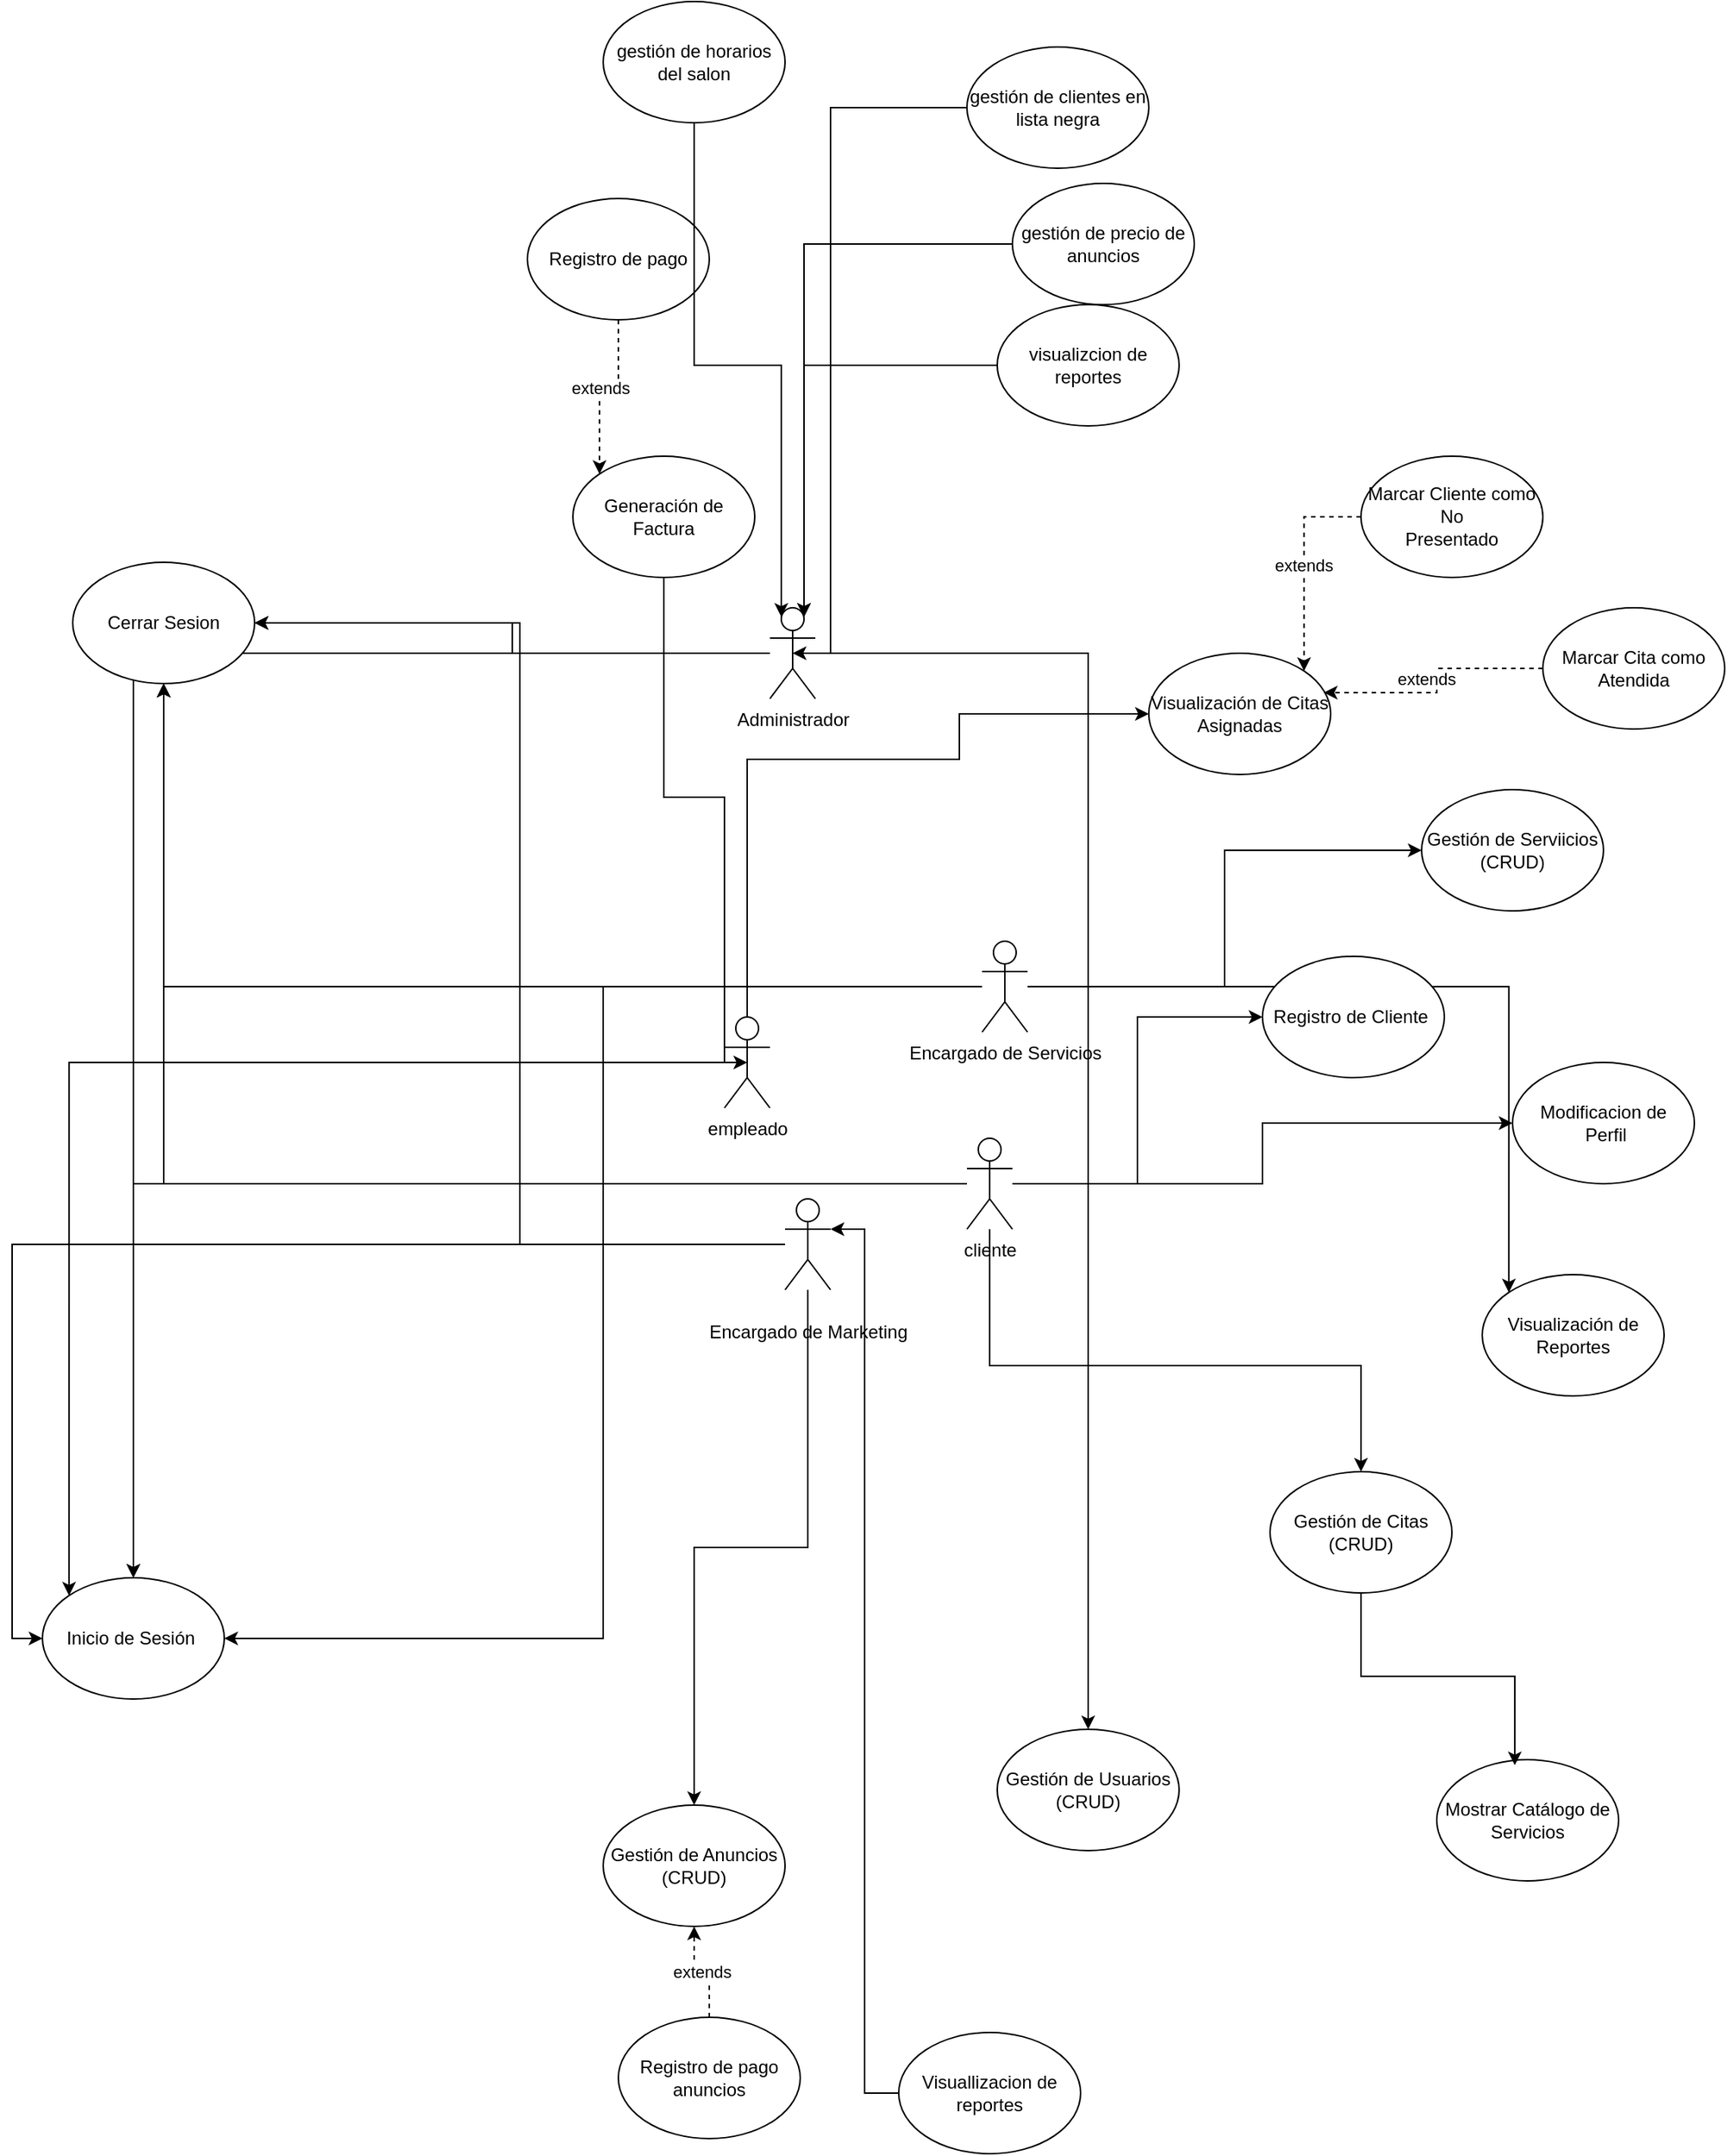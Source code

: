 <mxfile version="26.1.1">
  <diagram name="Page-1" id="2YBvvXClWsGukQMizWep">
    <mxGraphModel dx="3453" dy="3120" grid="1" gridSize="10" guides="1" tooltips="1" connect="1" arrows="1" fold="1" page="1" pageScale="1" pageWidth="850" pageHeight="1100" math="0" shadow="0">
      <root>
        <mxCell id="0" />
        <mxCell id="1" parent="0" />
        <mxCell id="k1BPt4xFjhslmdRLRVa1-23" style="edgeStyle=orthogonalEdgeStyle;rounded=0;orthogonalLoop=1;jettySize=auto;html=1;entryX=0;entryY=0;entryDx=0;entryDy=0;" edge="1" parent="1" source="k1BPt4xFjhslmdRLRVa1-1" target="k1BPt4xFjhslmdRLRVa1-16">
          <mxGeometry relative="1" as="geometry" />
        </mxCell>
        <mxCell id="k1BPt4xFjhslmdRLRVa1-27" style="edgeStyle=orthogonalEdgeStyle;rounded=0;orthogonalLoop=1;jettySize=auto;html=1;" edge="1" parent="1" source="k1BPt4xFjhslmdRLRVa1-1" target="k1BPt4xFjhslmdRLRVa1-25">
          <mxGeometry relative="1" as="geometry" />
        </mxCell>
        <mxCell id="k1BPt4xFjhslmdRLRVa1-40" style="edgeStyle=orthogonalEdgeStyle;rounded=0;orthogonalLoop=1;jettySize=auto;html=1;entryX=0;entryY=0.5;entryDx=0;entryDy=0;" edge="1" parent="1" source="k1BPt4xFjhslmdRLRVa1-1" target="k1BPt4xFjhslmdRLRVa1-39">
          <mxGeometry relative="1" as="geometry">
            <Array as="points">
              <mxPoint x="585" y="30" />
              <mxPoint x="725" y="30" />
              <mxPoint x="725" />
            </Array>
          </mxGeometry>
        </mxCell>
        <mxCell id="k1BPt4xFjhslmdRLRVa1-1" value="empleado" style="shape=umlActor;verticalLabelPosition=bottom;verticalAlign=top;html=1;outlineConnect=0;" vertex="1" parent="1">
          <mxGeometry x="570" y="200" width="30" height="60" as="geometry" />
        </mxCell>
        <mxCell id="k1BPt4xFjhslmdRLRVa1-24" style="edgeStyle=orthogonalEdgeStyle;rounded=0;orthogonalLoop=1;jettySize=auto;html=1;" edge="1" parent="1" source="k1BPt4xFjhslmdRLRVa1-4" target="k1BPt4xFjhslmdRLRVa1-16">
          <mxGeometry relative="1" as="geometry" />
        </mxCell>
        <mxCell id="k1BPt4xFjhslmdRLRVa1-28" style="edgeStyle=orthogonalEdgeStyle;rounded=0;orthogonalLoop=1;jettySize=auto;html=1;" edge="1" parent="1" source="k1BPt4xFjhslmdRLRVa1-4" target="k1BPt4xFjhslmdRLRVa1-25">
          <mxGeometry relative="1" as="geometry" />
        </mxCell>
        <mxCell id="k1BPt4xFjhslmdRLRVa1-32" style="edgeStyle=orthogonalEdgeStyle;rounded=0;orthogonalLoop=1;jettySize=auto;html=1;entryX=0.5;entryY=0;entryDx=0;entryDy=0;" edge="1" parent="1" source="k1BPt4xFjhslmdRLRVa1-4" target="k1BPt4xFjhslmdRLRVa1-31">
          <mxGeometry relative="1" as="geometry" />
        </mxCell>
        <mxCell id="k1BPt4xFjhslmdRLRVa1-4" value="Administrador" style="shape=umlActor;verticalLabelPosition=bottom;verticalAlign=top;html=1;outlineConnect=0;" vertex="1" parent="1">
          <mxGeometry x="600" y="-70" width="30" height="60" as="geometry" />
        </mxCell>
        <mxCell id="k1BPt4xFjhslmdRLRVa1-21" style="edgeStyle=orthogonalEdgeStyle;rounded=0;orthogonalLoop=1;jettySize=auto;html=1;entryX=1;entryY=0.5;entryDx=0;entryDy=0;" edge="1" parent="1" source="k1BPt4xFjhslmdRLRVa1-5" target="k1BPt4xFjhslmdRLRVa1-16">
          <mxGeometry relative="1" as="geometry" />
        </mxCell>
        <mxCell id="k1BPt4xFjhslmdRLRVa1-29" style="edgeStyle=orthogonalEdgeStyle;rounded=0;orthogonalLoop=1;jettySize=auto;html=1;" edge="1" parent="1" source="k1BPt4xFjhslmdRLRVa1-5" target="k1BPt4xFjhslmdRLRVa1-25">
          <mxGeometry relative="1" as="geometry" />
        </mxCell>
        <mxCell id="k1BPt4xFjhslmdRLRVa1-52" style="edgeStyle=orthogonalEdgeStyle;rounded=0;orthogonalLoop=1;jettySize=auto;html=1;entryX=0;entryY=0.5;entryDx=0;entryDy=0;" edge="1" parent="1" source="k1BPt4xFjhslmdRLRVa1-5" target="k1BPt4xFjhslmdRLRVa1-51">
          <mxGeometry relative="1" as="geometry" />
        </mxCell>
        <mxCell id="k1BPt4xFjhslmdRLRVa1-54" style="edgeStyle=orthogonalEdgeStyle;rounded=0;orthogonalLoop=1;jettySize=auto;html=1;entryX=0;entryY=0;entryDx=0;entryDy=0;" edge="1" parent="1" source="k1BPt4xFjhslmdRLRVa1-5" target="k1BPt4xFjhslmdRLRVa1-53">
          <mxGeometry relative="1" as="geometry" />
        </mxCell>
        <mxCell id="k1BPt4xFjhslmdRLRVa1-5" value="Encargado de Servicios" style="shape=umlActor;verticalLabelPosition=bottom;verticalAlign=top;html=1;outlineConnect=0;" vertex="1" parent="1">
          <mxGeometry x="740" y="150" width="30" height="60" as="geometry" />
        </mxCell>
        <mxCell id="k1BPt4xFjhslmdRLRVa1-22" style="edgeStyle=orthogonalEdgeStyle;rounded=0;orthogonalLoop=1;jettySize=auto;html=1;entryX=0;entryY=0.5;entryDx=0;entryDy=0;" edge="1" parent="1" source="k1BPt4xFjhslmdRLRVa1-8" target="k1BPt4xFjhslmdRLRVa1-16">
          <mxGeometry relative="1" as="geometry" />
        </mxCell>
        <mxCell id="k1BPt4xFjhslmdRLRVa1-26" style="edgeStyle=orthogonalEdgeStyle;rounded=0;orthogonalLoop=1;jettySize=auto;html=1;entryX=1;entryY=0.5;entryDx=0;entryDy=0;" edge="1" parent="1" source="k1BPt4xFjhslmdRLRVa1-8" target="k1BPt4xFjhslmdRLRVa1-25">
          <mxGeometry relative="1" as="geometry" />
        </mxCell>
        <mxCell id="k1BPt4xFjhslmdRLRVa1-36" style="edgeStyle=orthogonalEdgeStyle;rounded=0;orthogonalLoop=1;jettySize=auto;html=1;entryX=0.5;entryY=0;entryDx=0;entryDy=0;" edge="1" parent="1" source="k1BPt4xFjhslmdRLRVa1-8" target="k1BPt4xFjhslmdRLRVa1-35">
          <mxGeometry relative="1" as="geometry" />
        </mxCell>
        <mxCell id="k1BPt4xFjhslmdRLRVa1-8" value="&#xa;Encargado de Marketing&#xa;&#xa;" style="shape=umlActor;verticalLabelPosition=bottom;verticalAlign=top;html=1;outlineConnect=0;" vertex="1" parent="1">
          <mxGeometry x="610" y="320" width="30" height="60" as="geometry" />
        </mxCell>
        <mxCell id="k1BPt4xFjhslmdRLRVa1-18" style="edgeStyle=orthogonalEdgeStyle;rounded=0;orthogonalLoop=1;jettySize=auto;html=1;entryX=0;entryY=0.5;entryDx=0;entryDy=0;" edge="1" parent="1" source="k1BPt4xFjhslmdRLRVa1-9" target="k1BPt4xFjhslmdRLRVa1-15">
          <mxGeometry relative="1" as="geometry" />
        </mxCell>
        <mxCell id="k1BPt4xFjhslmdRLRVa1-19" style="edgeStyle=orthogonalEdgeStyle;rounded=0;orthogonalLoop=1;jettySize=auto;html=1;" edge="1" parent="1" source="k1BPt4xFjhslmdRLRVa1-9" target="k1BPt4xFjhslmdRLRVa1-17">
          <mxGeometry relative="1" as="geometry" />
        </mxCell>
        <mxCell id="k1BPt4xFjhslmdRLRVa1-20" style="edgeStyle=orthogonalEdgeStyle;rounded=0;orthogonalLoop=1;jettySize=auto;html=1;" edge="1" parent="1" source="k1BPt4xFjhslmdRLRVa1-9" target="k1BPt4xFjhslmdRLRVa1-16">
          <mxGeometry relative="1" as="geometry" />
        </mxCell>
        <mxCell id="k1BPt4xFjhslmdRLRVa1-30" style="edgeStyle=orthogonalEdgeStyle;rounded=0;orthogonalLoop=1;jettySize=auto;html=1;" edge="1" parent="1" source="k1BPt4xFjhslmdRLRVa1-9" target="k1BPt4xFjhslmdRLRVa1-25">
          <mxGeometry relative="1" as="geometry" />
        </mxCell>
        <mxCell id="k1BPt4xFjhslmdRLRVa1-34" style="edgeStyle=orthogonalEdgeStyle;rounded=0;orthogonalLoop=1;jettySize=auto;html=1;" edge="1" parent="1" source="k1BPt4xFjhslmdRLRVa1-9" target="k1BPt4xFjhslmdRLRVa1-33">
          <mxGeometry relative="1" as="geometry">
            <Array as="points">
              <mxPoint x="745" y="430" />
              <mxPoint x="990" y="430" />
            </Array>
          </mxGeometry>
        </mxCell>
        <mxCell id="k1BPt4xFjhslmdRLRVa1-9" value="cliente" style="shape=umlActor;verticalLabelPosition=bottom;verticalAlign=top;html=1;outlineConnect=0;" vertex="1" parent="1">
          <mxGeometry x="730" y="280" width="30" height="60" as="geometry" />
        </mxCell>
        <mxCell id="k1BPt4xFjhslmdRLRVa1-15" value="&lt;div&gt;&lt;br&gt;&lt;/div&gt;Registro de Cliente&amp;nbsp;&lt;div&gt;&lt;br&gt;&lt;/div&gt;" style="ellipse;whiteSpace=wrap;html=1;" vertex="1" parent="1">
          <mxGeometry x="925" y="160" width="120" height="80" as="geometry" />
        </mxCell>
        <mxCell id="k1BPt4xFjhslmdRLRVa1-16" value="Inicio de Sesión&amp;nbsp;" style="ellipse;whiteSpace=wrap;html=1;" vertex="1" parent="1">
          <mxGeometry x="120" y="570" width="120" height="80" as="geometry" />
        </mxCell>
        <mxCell id="k1BPt4xFjhslmdRLRVa1-17" value="Modificacion de&lt;div&gt;&amp;nbsp;Perfil&lt;/div&gt;" style="ellipse;whiteSpace=wrap;html=1;" vertex="1" parent="1">
          <mxGeometry x="1090" y="230" width="120" height="80" as="geometry" />
        </mxCell>
        <mxCell id="k1BPt4xFjhslmdRLRVa1-25" value="Cerrar Sesion" style="ellipse;whiteSpace=wrap;html=1;" vertex="1" parent="1">
          <mxGeometry x="140" y="-100" width="120" height="80" as="geometry" />
        </mxCell>
        <mxCell id="k1BPt4xFjhslmdRLRVa1-31" value="&lt;div&gt;Gestión de Usuarios&lt;/div&gt;&lt;div&gt;(CRUD)&lt;/div&gt;" style="ellipse;whiteSpace=wrap;html=1;" vertex="1" parent="1">
          <mxGeometry x="750" y="670" width="120" height="80" as="geometry" />
        </mxCell>
        <mxCell id="k1BPt4xFjhslmdRLRVa1-33" value="&lt;div&gt;Gestión de Citas&lt;/div&gt;&lt;div&gt;(CRUD)&lt;/div&gt;" style="ellipse;whiteSpace=wrap;html=1;" vertex="1" parent="1">
          <mxGeometry x="930" y="500" width="120" height="80" as="geometry" />
        </mxCell>
        <mxCell id="k1BPt4xFjhslmdRLRVa1-35" value="&lt;div&gt;Gestión de Anuncios&lt;/div&gt;&lt;div&gt;(CRUD)&lt;/div&gt;" style="ellipse;whiteSpace=wrap;html=1;" vertex="1" parent="1">
          <mxGeometry x="490" y="720" width="120" height="80" as="geometry" />
        </mxCell>
        <mxCell id="k1BPt4xFjhslmdRLRVa1-39" value="&lt;div&gt;Visualización de Citas Asignadas&lt;/div&gt;" style="ellipse;whiteSpace=wrap;html=1;" vertex="1" parent="1">
          <mxGeometry x="850" y="-40" width="120" height="80" as="geometry" />
        </mxCell>
        <mxCell id="k1BPt4xFjhslmdRLRVa1-41" value="Marcar Cita como Atendida" style="ellipse;whiteSpace=wrap;html=1;" vertex="1" parent="1">
          <mxGeometry x="1110" y="-70" width="120" height="80" as="geometry" />
        </mxCell>
        <mxCell id="k1BPt4xFjhslmdRLRVa1-44" style="edgeStyle=orthogonalEdgeStyle;rounded=0;orthogonalLoop=1;jettySize=auto;html=1;entryX=0.962;entryY=0.325;entryDx=0;entryDy=0;entryPerimeter=0;dashed=1;" edge="1" parent="1" source="k1BPt4xFjhslmdRLRVa1-41" target="k1BPt4xFjhslmdRLRVa1-39">
          <mxGeometry relative="1" as="geometry" />
        </mxCell>
        <mxCell id="k1BPt4xFjhslmdRLRVa1-45" value="extends" style="edgeLabel;html=1;align=center;verticalAlign=middle;resizable=0;points=[];" vertex="1" connectable="0" parent="k1BPt4xFjhslmdRLRVa1-44">
          <mxGeometry x="-0.046" y="-7" relative="1" as="geometry">
            <mxPoint as="offset" />
          </mxGeometry>
        </mxCell>
        <mxCell id="k1BPt4xFjhslmdRLRVa1-46" value="Generación de Factura" style="ellipse;whiteSpace=wrap;html=1;" vertex="1" parent="1">
          <mxGeometry x="470" y="-170" width="120" height="80" as="geometry" />
        </mxCell>
        <mxCell id="k1BPt4xFjhslmdRLRVa1-47" style="edgeStyle=orthogonalEdgeStyle;rounded=0;orthogonalLoop=1;jettySize=auto;html=1;entryX=0.5;entryY=0.5;entryDx=0;entryDy=0;entryPerimeter=0;" edge="1" parent="1" source="k1BPt4xFjhslmdRLRVa1-46" target="k1BPt4xFjhslmdRLRVa1-1">
          <mxGeometry relative="1" as="geometry">
            <Array as="points">
              <mxPoint x="530" y="55" />
              <mxPoint x="570" y="55" />
              <mxPoint x="570" y="230" />
            </Array>
          </mxGeometry>
        </mxCell>
        <mxCell id="k1BPt4xFjhslmdRLRVa1-49" value="&lt;span style=&quot;line-height: 115%;&quot;&gt;&lt;font face=&quot;Helvetica&quot;&gt;Mostrar Catálogo de&lt;br&gt;Servicios&lt;/font&gt;&lt;/span&gt;" style="ellipse;whiteSpace=wrap;html=1;" vertex="1" parent="1">
          <mxGeometry x="1040" y="690" width="120" height="80" as="geometry" />
        </mxCell>
        <mxCell id="k1BPt4xFjhslmdRLRVa1-50" style="edgeStyle=orthogonalEdgeStyle;rounded=0;orthogonalLoop=1;jettySize=auto;html=1;entryX=0.429;entryY=0.046;entryDx=0;entryDy=0;entryPerimeter=0;" edge="1" parent="1" source="k1BPt4xFjhslmdRLRVa1-33" target="k1BPt4xFjhslmdRLRVa1-49">
          <mxGeometry relative="1" as="geometry" />
        </mxCell>
        <mxCell id="k1BPt4xFjhslmdRLRVa1-51" value="&lt;div&gt;Gestión de Serviicios&lt;/div&gt;&lt;div&gt;(CRUD)&lt;/div&gt;" style="ellipse;whiteSpace=wrap;html=1;" vertex="1" parent="1">
          <mxGeometry x="1030" y="50" width="120" height="80" as="geometry" />
        </mxCell>
        <mxCell id="k1BPt4xFjhslmdRLRVa1-53" value="&lt;span style=&quot;line-height: 115%;&quot;&gt;&lt;font face=&quot;Helvetica&quot;&gt;Visualización de Reportes&lt;/font&gt;&lt;/span&gt;" style="ellipse;whiteSpace=wrap;html=1;" vertex="1" parent="1">
          <mxGeometry x="1070" y="370" width="120" height="80" as="geometry" />
        </mxCell>
        <mxCell id="k1BPt4xFjhslmdRLRVa1-56" value="extends" style="edgeStyle=orthogonalEdgeStyle;rounded=0;orthogonalLoop=1;jettySize=auto;html=1;entryX=1;entryY=0;entryDx=0;entryDy=0;dashed=1;" edge="1" parent="1" source="k1BPt4xFjhslmdRLRVa1-55" target="k1BPt4xFjhslmdRLRVa1-39">
          <mxGeometry relative="1" as="geometry" />
        </mxCell>
        <mxCell id="k1BPt4xFjhslmdRLRVa1-55" value="&lt;span style=&quot;line-height: 115%;&quot;&gt;&lt;font face=&quot;Helvetica&quot;&gt;Marcar Cliente como No&lt;br/&gt;Presentado&lt;/font&gt;&lt;/span&gt;" style="ellipse;whiteSpace=wrap;html=1;" vertex="1" parent="1">
          <mxGeometry x="990" y="-170" width="120" height="80" as="geometry" />
        </mxCell>
        <mxCell id="k1BPt4xFjhslmdRLRVa1-58" value="extends" style="edgeStyle=orthogonalEdgeStyle;rounded=0;orthogonalLoop=1;jettySize=auto;html=1;entryX=0;entryY=0;entryDx=0;entryDy=0;dashed=1;" edge="1" parent="1" source="k1BPt4xFjhslmdRLRVa1-57" target="k1BPt4xFjhslmdRLRVa1-46">
          <mxGeometry relative="1" as="geometry" />
        </mxCell>
        <mxCell id="k1BPt4xFjhslmdRLRVa1-57" value="Registro de pago" style="ellipse;whiteSpace=wrap;html=1;" vertex="1" parent="1">
          <mxGeometry x="440" y="-340" width="120" height="80" as="geometry" />
        </mxCell>
        <mxCell id="k1BPt4xFjhslmdRLRVa1-60" value="extends" style="edgeStyle=orthogonalEdgeStyle;rounded=0;orthogonalLoop=1;jettySize=auto;html=1;entryX=0.5;entryY=1;entryDx=0;entryDy=0;dashed=1;" edge="1" parent="1" source="k1BPt4xFjhslmdRLRVa1-59" target="k1BPt4xFjhslmdRLRVa1-35">
          <mxGeometry relative="1" as="geometry" />
        </mxCell>
        <mxCell id="k1BPt4xFjhslmdRLRVa1-59" value="&lt;div&gt;Registro de pago anuncios&lt;/div&gt;" style="ellipse;whiteSpace=wrap;html=1;" vertex="1" parent="1">
          <mxGeometry x="500" y="860" width="120" height="80" as="geometry" />
        </mxCell>
        <mxCell id="k1BPt4xFjhslmdRLRVa1-61" value="&lt;div&gt;Visuallizacion de reportes&lt;/div&gt;" style="ellipse;whiteSpace=wrap;html=1;" vertex="1" parent="1">
          <mxGeometry x="685" y="870" width="120" height="80" as="geometry" />
        </mxCell>
        <mxCell id="k1BPt4xFjhslmdRLRVa1-62" style="edgeStyle=orthogonalEdgeStyle;rounded=0;orthogonalLoop=1;jettySize=auto;html=1;entryX=1;entryY=0.333;entryDx=0;entryDy=0;entryPerimeter=0;" edge="1" parent="1" source="k1BPt4xFjhslmdRLRVa1-61" target="k1BPt4xFjhslmdRLRVa1-8">
          <mxGeometry relative="1" as="geometry" />
        </mxCell>
        <mxCell id="k1BPt4xFjhslmdRLRVa1-66" value="gestión de horarios del salon" style="ellipse;whiteSpace=wrap;html=1;" vertex="1" parent="1">
          <mxGeometry x="490" y="-470" width="120" height="80" as="geometry" />
        </mxCell>
        <mxCell id="k1BPt4xFjhslmdRLRVa1-67" style="edgeStyle=orthogonalEdgeStyle;rounded=0;orthogonalLoop=1;jettySize=auto;html=1;entryX=0.25;entryY=0.1;entryDx=0;entryDy=0;entryPerimeter=0;" edge="1" parent="1" source="k1BPt4xFjhslmdRLRVa1-66" target="k1BPt4xFjhslmdRLRVa1-4">
          <mxGeometry relative="1" as="geometry" />
        </mxCell>
        <mxCell id="k1BPt4xFjhslmdRLRVa1-68" value="gestión de clientes en lista negra" style="ellipse;whiteSpace=wrap;html=1;" vertex="1" parent="1">
          <mxGeometry x="730" y="-440" width="120" height="80" as="geometry" />
        </mxCell>
        <mxCell id="k1BPt4xFjhslmdRLRVa1-69" style="edgeStyle=orthogonalEdgeStyle;rounded=0;orthogonalLoop=1;jettySize=auto;html=1;entryX=0.5;entryY=0.5;entryDx=0;entryDy=0;entryPerimeter=0;" edge="1" parent="1" source="k1BPt4xFjhslmdRLRVa1-68" target="k1BPt4xFjhslmdRLRVa1-4">
          <mxGeometry relative="1" as="geometry">
            <Array as="points">
              <mxPoint x="640" y="-400" />
              <mxPoint x="640" y="-40" />
            </Array>
          </mxGeometry>
        </mxCell>
        <mxCell id="k1BPt4xFjhslmdRLRVa1-70" value="gestión de precio de anuncios" style="ellipse;whiteSpace=wrap;html=1;" vertex="1" parent="1">
          <mxGeometry x="760" y="-350" width="120" height="80" as="geometry" />
        </mxCell>
        <mxCell id="k1BPt4xFjhslmdRLRVa1-71" style="edgeStyle=orthogonalEdgeStyle;rounded=0;orthogonalLoop=1;jettySize=auto;html=1;entryX=0.75;entryY=0.1;entryDx=0;entryDy=0;entryPerimeter=0;" edge="1" parent="1" source="k1BPt4xFjhslmdRLRVa1-70" target="k1BPt4xFjhslmdRLRVa1-4">
          <mxGeometry relative="1" as="geometry" />
        </mxCell>
        <mxCell id="k1BPt4xFjhslmdRLRVa1-72" value="visualizcion de reportes" style="ellipse;whiteSpace=wrap;html=1;" vertex="1" parent="1">
          <mxGeometry x="750" y="-270" width="120" height="80" as="geometry" />
        </mxCell>
        <mxCell id="k1BPt4xFjhslmdRLRVa1-73" style="edgeStyle=orthogonalEdgeStyle;rounded=0;orthogonalLoop=1;jettySize=auto;html=1;entryX=0.75;entryY=0.1;entryDx=0;entryDy=0;entryPerimeter=0;" edge="1" parent="1" source="k1BPt4xFjhslmdRLRVa1-72" target="k1BPt4xFjhslmdRLRVa1-4">
          <mxGeometry relative="1" as="geometry" />
        </mxCell>
      </root>
    </mxGraphModel>
  </diagram>
</mxfile>
